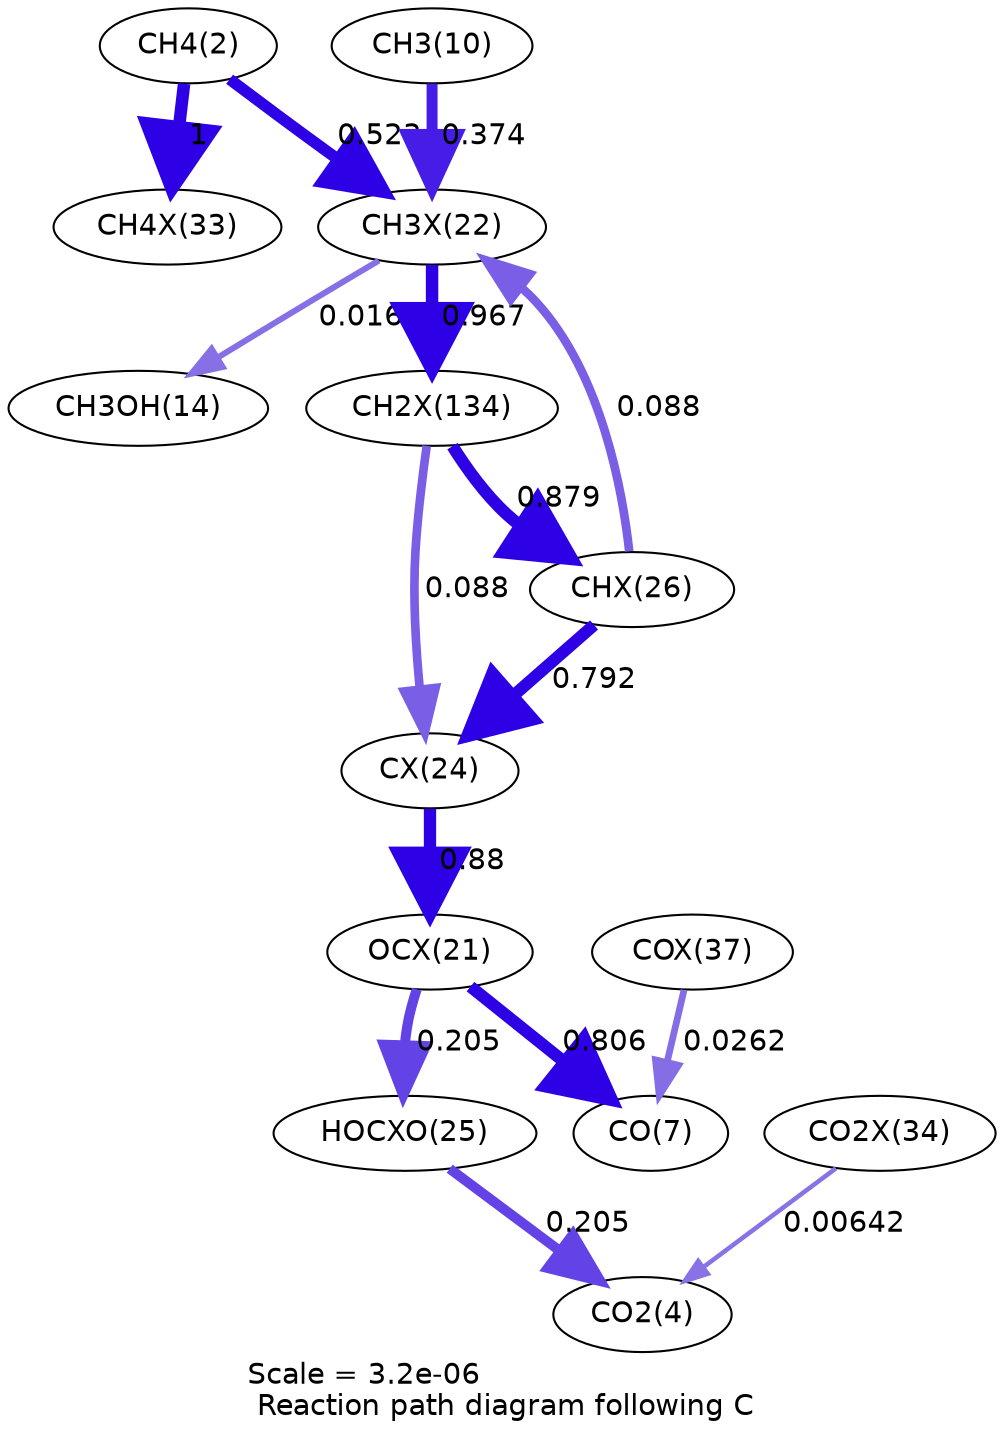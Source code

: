 digraph reaction_paths {
center=1;
s4 -> s45[fontname="Helvetica", penwidth=6, arrowsize=3, color="0.7, 1.5, 0.9"
, label=" 1"];
s4 -> s39[fontname="Helvetica", penwidth=5.51, arrowsize=2.76, color="0.7, 1.02, 0.9"
, label=" 0.523"];
s12 -> s39[fontname="Helvetica", penwidth=5.26, arrowsize=2.63, color="0.7, 0.874, 0.9"
, label=" 0.374"];
s39 -> s16[fontname="Helvetica", penwidth=2.9, arrowsize=1.45, color="0.7, 0.517, 0.9"
, label=" 0.0166"];
s39 -> s62[fontname="Helvetica", penwidth=5.97, arrowsize=2.99, color="0.7, 1.47, 0.9"
, label=" 0.967"];
s43 -> s39[fontname="Helvetica", penwidth=4.16, arrowsize=2.08, color="0.7, 0.588, 0.9"
, label=" 0.088"];
s62 -> s43[fontname="Helvetica", penwidth=5.9, arrowsize=2.95, color="0.7, 1.38, 0.9"
, label=" 0.879"];
s62 -> s41[fontname="Helvetica", penwidth=4.16, arrowsize=2.08, color="0.7, 0.588, 0.9"
, label=" 0.088"];
s43 -> s41[fontname="Helvetica", penwidth=5.82, arrowsize=2.91, color="0.7, 1.29, 0.9"
, label=" 0.792"];
s41 -> s38[fontname="Helvetica", penwidth=5.9, arrowsize=2.95, color="0.7, 1.38, 0.9"
, label=" 0.88"];
s38 -> s9[fontname="Helvetica", penwidth=5.84, arrowsize=2.92, color="0.7, 1.31, 0.9"
, label=" 0.806"];
s49 -> s9[fontname="Helvetica", penwidth=3.25, arrowsize=1.62, color="0.7, 0.526, 0.9"
, label=" 0.0262"];
s38 -> s42[fontname="Helvetica", penwidth=4.8, arrowsize=2.4, color="0.7, 0.705, 0.9"
, label=" 0.205"];
s42 -> s6[fontname="Helvetica", penwidth=4.8, arrowsize=2.4, color="0.7, 0.705, 0.9"
, label=" 0.205"];
s46 -> s6[fontname="Helvetica", penwidth=2.19, arrowsize=1.09, color="0.7, 0.506, 0.9"
, label=" 0.00642"];
s4 [ fontname="Helvetica", label="CH4(2)"];
s6 [ fontname="Helvetica", label="CO2(4)"];
s9 [ fontname="Helvetica", label="CO(7)"];
s12 [ fontname="Helvetica", label="CH3(10)"];
s16 [ fontname="Helvetica", label="CH3OH(14)"];
s38 [ fontname="Helvetica", label="OCX(21)"];
s39 [ fontname="Helvetica", label="CH3X(22)"];
s41 [ fontname="Helvetica", label="CX(24)"];
s42 [ fontname="Helvetica", label="HOCXO(25)"];
s43 [ fontname="Helvetica", label="CHX(26)"];
s45 [ fontname="Helvetica", label="CH4X(33)"];
s46 [ fontname="Helvetica", label="CO2X(34)"];
s49 [ fontname="Helvetica", label="COX(37)"];
s62 [ fontname="Helvetica", label="CH2X(134)"];
 label = "Scale = 3.2e-06\l Reaction path diagram following C";
 fontname = "Helvetica";
}

